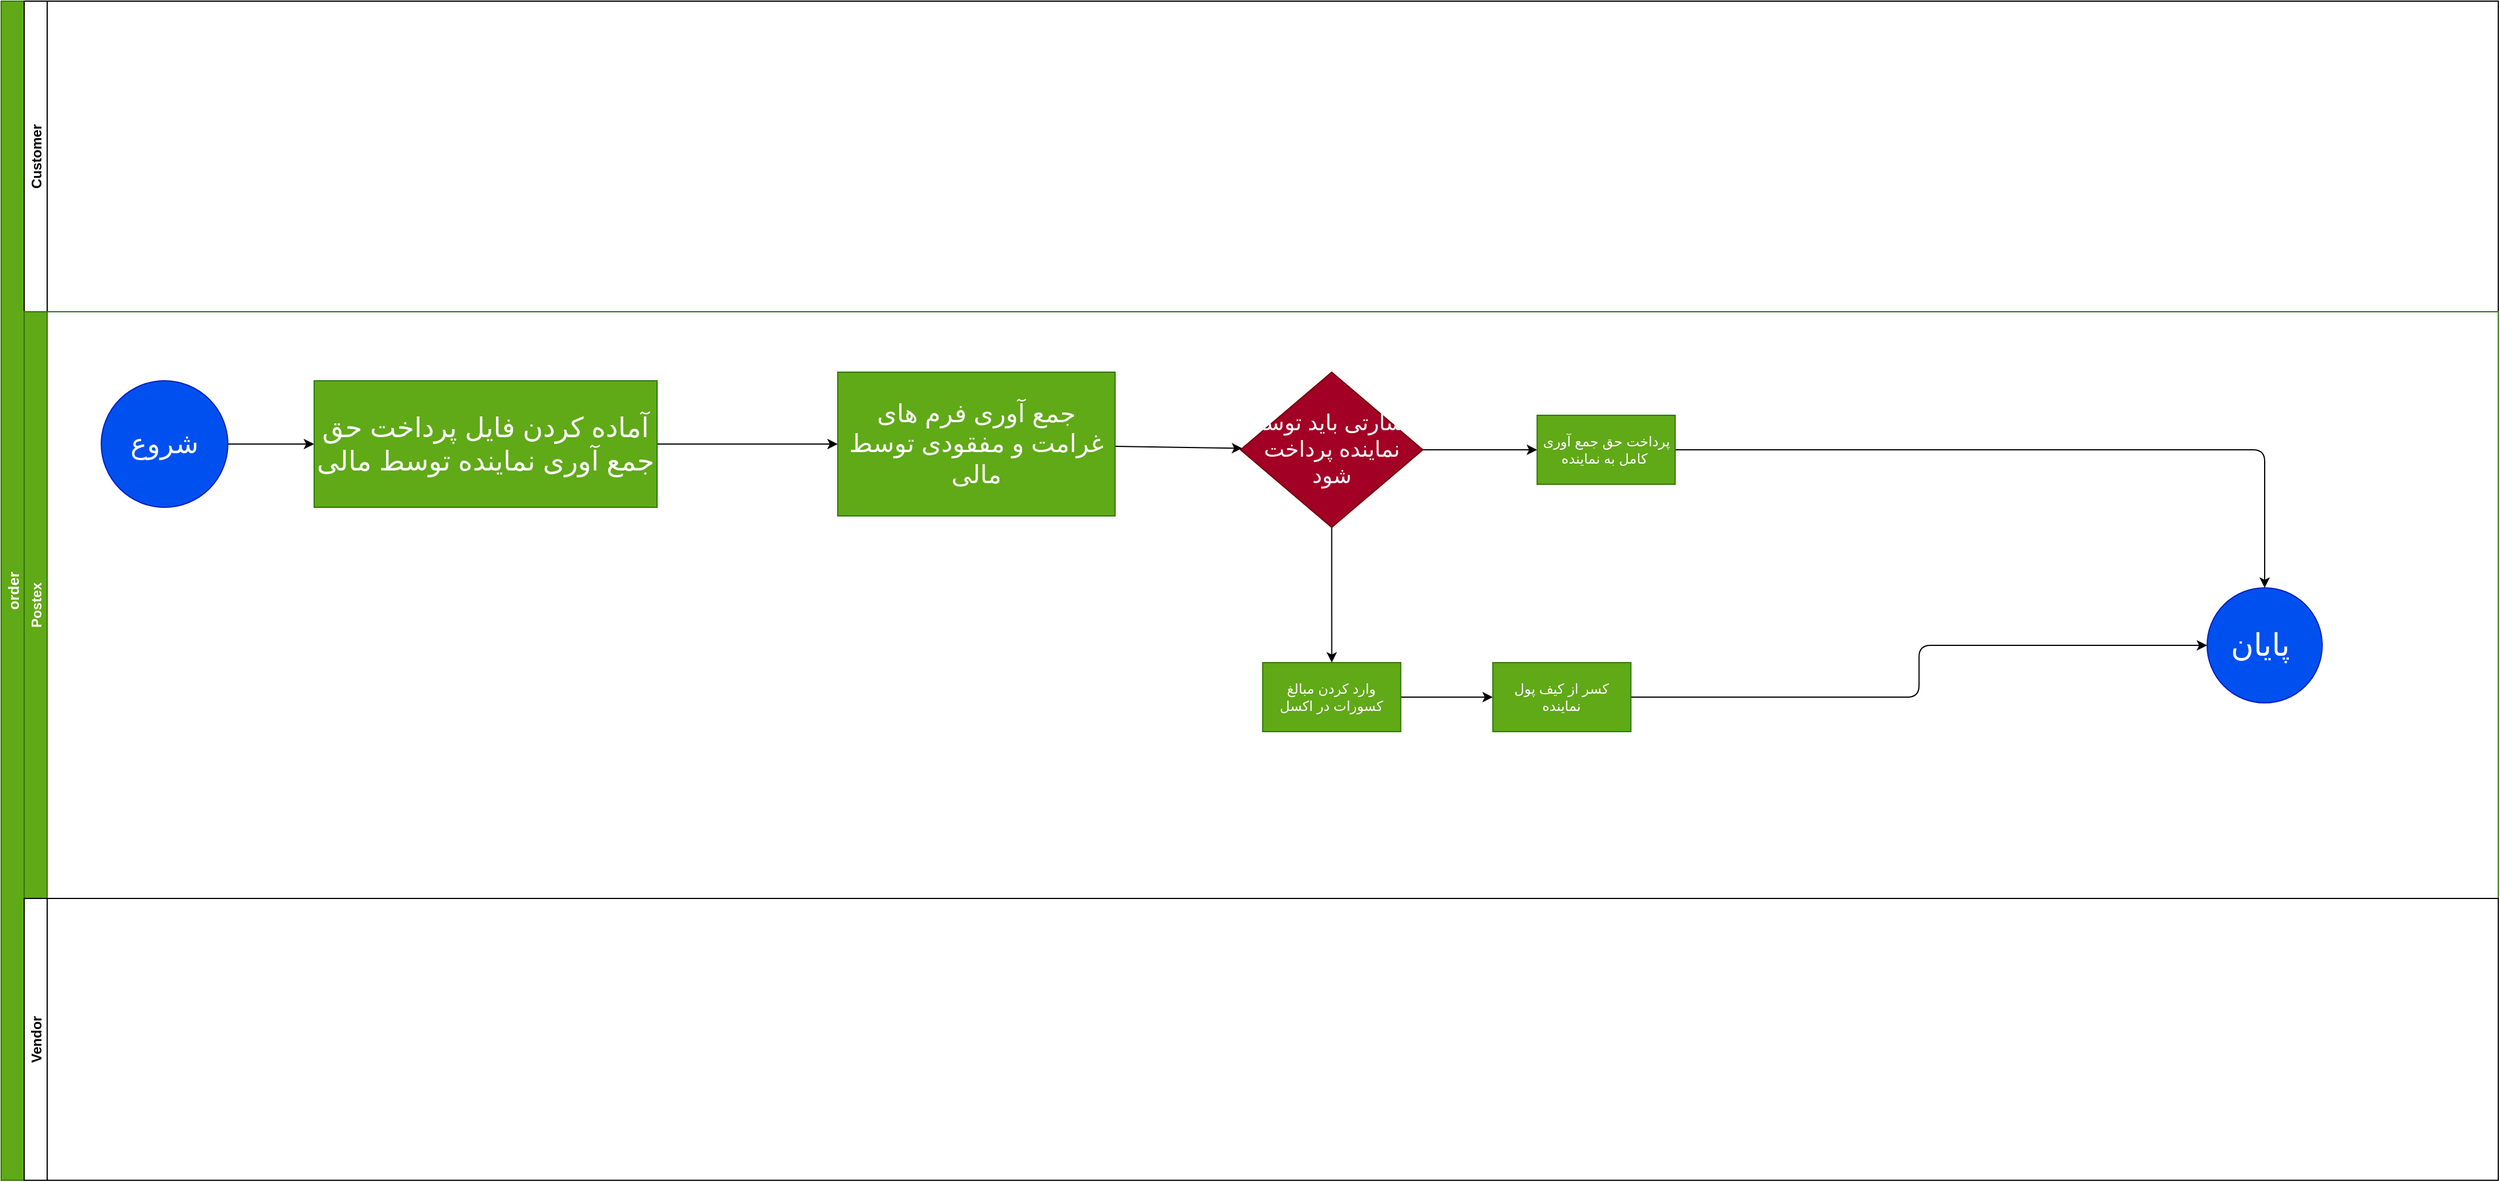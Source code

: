<mxfile>
    <diagram id="svKPtlV8-9wkpbl01jtb" name="Page-1">
        <mxGraphModel dx="3224" dy="2268" grid="1" gridSize="10" guides="1" tooltips="1" connect="1" arrows="1" fold="1" page="1" pageScale="1" pageWidth="2336" pageHeight="1654" math="0" shadow="0">
            <root>
                <mxCell id="0"/>
                <mxCell id="1" parent="0"/>
                <mxCell id="2" value="order" style="swimlane;childLayout=stackLayout;resizeParent=1;resizeParentMax=0;horizontal=0;startSize=20;horizontalStack=0;fillColor=#60a917;strokeColor=#2D7600;fontColor=#ffffff;fontSize=13;" vertex="1" parent="1">
                    <mxGeometry x="83" y="80" width="2170" height="1025" as="geometry"/>
                </mxCell>
                <mxCell id="3" value="Customer" style="swimlane;startSize=20;horizontal=0;" vertex="1" parent="2">
                    <mxGeometry x="20" width="2150" height="270" as="geometry"/>
                </mxCell>
                <mxCell id="4" value="Postex" style="swimlane;startSize=20;horizontal=0;fillColor=#60a917;strokeColor=#2D7600;fontColor=#ffffff;" vertex="1" parent="2">
                    <mxGeometry x="20" y="270" width="2150" height="510" as="geometry"/>
                </mxCell>
                <mxCell id="28" value="&lt;font style=&quot;font-size: 27px&quot;&gt;پایان&amp;nbsp;&lt;/font&gt;" style="ellipse;whiteSpace=wrap;html=1;aspect=fixed;fillColor=#0050ef;strokeColor=#001DBC;fontColor=#ffffff;" vertex="1" parent="4">
                    <mxGeometry x="1897" y="240" width="100" height="100" as="geometry"/>
                </mxCell>
                <mxCell id="48" value="" style="edgeStyle=none;html=1;" edge="1" parent="4" source="46" target="47">
                    <mxGeometry relative="1" as="geometry"/>
                </mxCell>
                <mxCell id="46" value="&lt;font style=&quot;font-size: 24px&quot;&gt;شروع&lt;/font&gt;" style="ellipse;whiteSpace=wrap;html=1;aspect=fixed;fillColor=#0050ef;strokeColor=#001DBC;fontColor=#ffffff;" vertex="1" parent="4">
                    <mxGeometry x="67" y="60" width="110" height="110" as="geometry"/>
                </mxCell>
                <mxCell id="50" value="" style="edgeStyle=none;html=1;" edge="1" parent="4" source="47" target="49">
                    <mxGeometry relative="1" as="geometry"/>
                </mxCell>
                <mxCell id="47" value="&lt;font style=&quot;font-size: 24px&quot;&gt;آماده کردن فایل پرداخت حق جمع آوری نماینده توسط مالی&lt;/font&gt;" style="whiteSpace=wrap;html=1;fontColor=#ffffff;strokeColor=#2D7600;fillColor=#60a917;" vertex="1" parent="4">
                    <mxGeometry x="252" y="60" width="298" height="110" as="geometry"/>
                </mxCell>
                <mxCell id="52" value="" style="edgeStyle=none;html=1;" edge="1" parent="4" source="49" target="51">
                    <mxGeometry relative="1" as="geometry"/>
                </mxCell>
                <mxCell id="49" value="&lt;font style=&quot;font-size: 22px&quot;&gt;جمع آوری فرم های غرامت و مفقودی توسط مالی&lt;/font&gt;" style="whiteSpace=wrap;html=1;fontColor=#ffffff;strokeColor=#2D7600;fillColor=#60a917;" vertex="1" parent="4">
                    <mxGeometry x="707" y="52.5" width="241" height="125" as="geometry"/>
                </mxCell>
                <mxCell id="54" value="" style="edgeStyle=none;html=1;" edge="1" parent="4" source="51" target="53">
                    <mxGeometry relative="1" as="geometry"/>
                </mxCell>
                <mxCell id="57" value="" style="edgeStyle=orthogonalEdgeStyle;html=1;" edge="1" parent="4" source="51" target="56">
                    <mxGeometry relative="1" as="geometry"/>
                </mxCell>
                <mxCell id="51" value="&lt;font style=&quot;font-size: 19px&quot;&gt;خسارتی باید توسط نماینده پرداخت شود&lt;/font&gt;" style="rhombus;whiteSpace=wrap;html=1;fontColor=#ffffff;strokeColor=#6F0000;fillColor=#a20025;" vertex="1" parent="4">
                    <mxGeometry x="1057" y="52.5" width="158.5" height="135" as="geometry"/>
                </mxCell>
                <mxCell id="55" style="edgeStyle=orthogonalEdgeStyle;html=1;exitX=1;exitY=0.5;exitDx=0;exitDy=0;" edge="1" parent="4" source="53" target="28">
                    <mxGeometry relative="1" as="geometry"/>
                </mxCell>
                <mxCell id="53" value="پرداخت حق جمع آوری کامل به نماینده&amp;nbsp;" style="whiteSpace=wrap;html=1;fontColor=#ffffff;strokeColor=#2D7600;fillColor=#60a917;" vertex="1" parent="4">
                    <mxGeometry x="1314.75" y="90" width="120" height="60" as="geometry"/>
                </mxCell>
                <mxCell id="59" value="" style="edgeStyle=orthogonalEdgeStyle;html=1;" edge="1" parent="4" source="56" target="58">
                    <mxGeometry relative="1" as="geometry"/>
                </mxCell>
                <mxCell id="56" value="وارد کردن مبالغ کسورات در اکسل" style="whiteSpace=wrap;html=1;fontColor=#ffffff;strokeColor=#2D7600;fillColor=#60a917;" vertex="1" parent="4">
                    <mxGeometry x="1076.25" y="305" width="120" height="60" as="geometry"/>
                </mxCell>
                <mxCell id="60" style="edgeStyle=orthogonalEdgeStyle;html=1;exitX=1;exitY=0.5;exitDx=0;exitDy=0;entryX=0;entryY=0.5;entryDx=0;entryDy=0;" edge="1" parent="4" source="58" target="28">
                    <mxGeometry relative="1" as="geometry"/>
                </mxCell>
                <mxCell id="58" value="کسر از کیف پول نماینده" style="whiteSpace=wrap;html=1;fontColor=#ffffff;strokeColor=#2D7600;fillColor=#60a917;" vertex="1" parent="4">
                    <mxGeometry x="1276.25" y="305" width="120" height="60" as="geometry"/>
                </mxCell>
                <mxCell id="32" value="Vendor" style="swimlane;startSize=20;horizontal=0;" vertex="1" parent="2">
                    <mxGeometry x="20" y="780" width="2150" height="245" as="geometry"/>
                </mxCell>
            </root>
        </mxGraphModel>
    </diagram>
</mxfile>